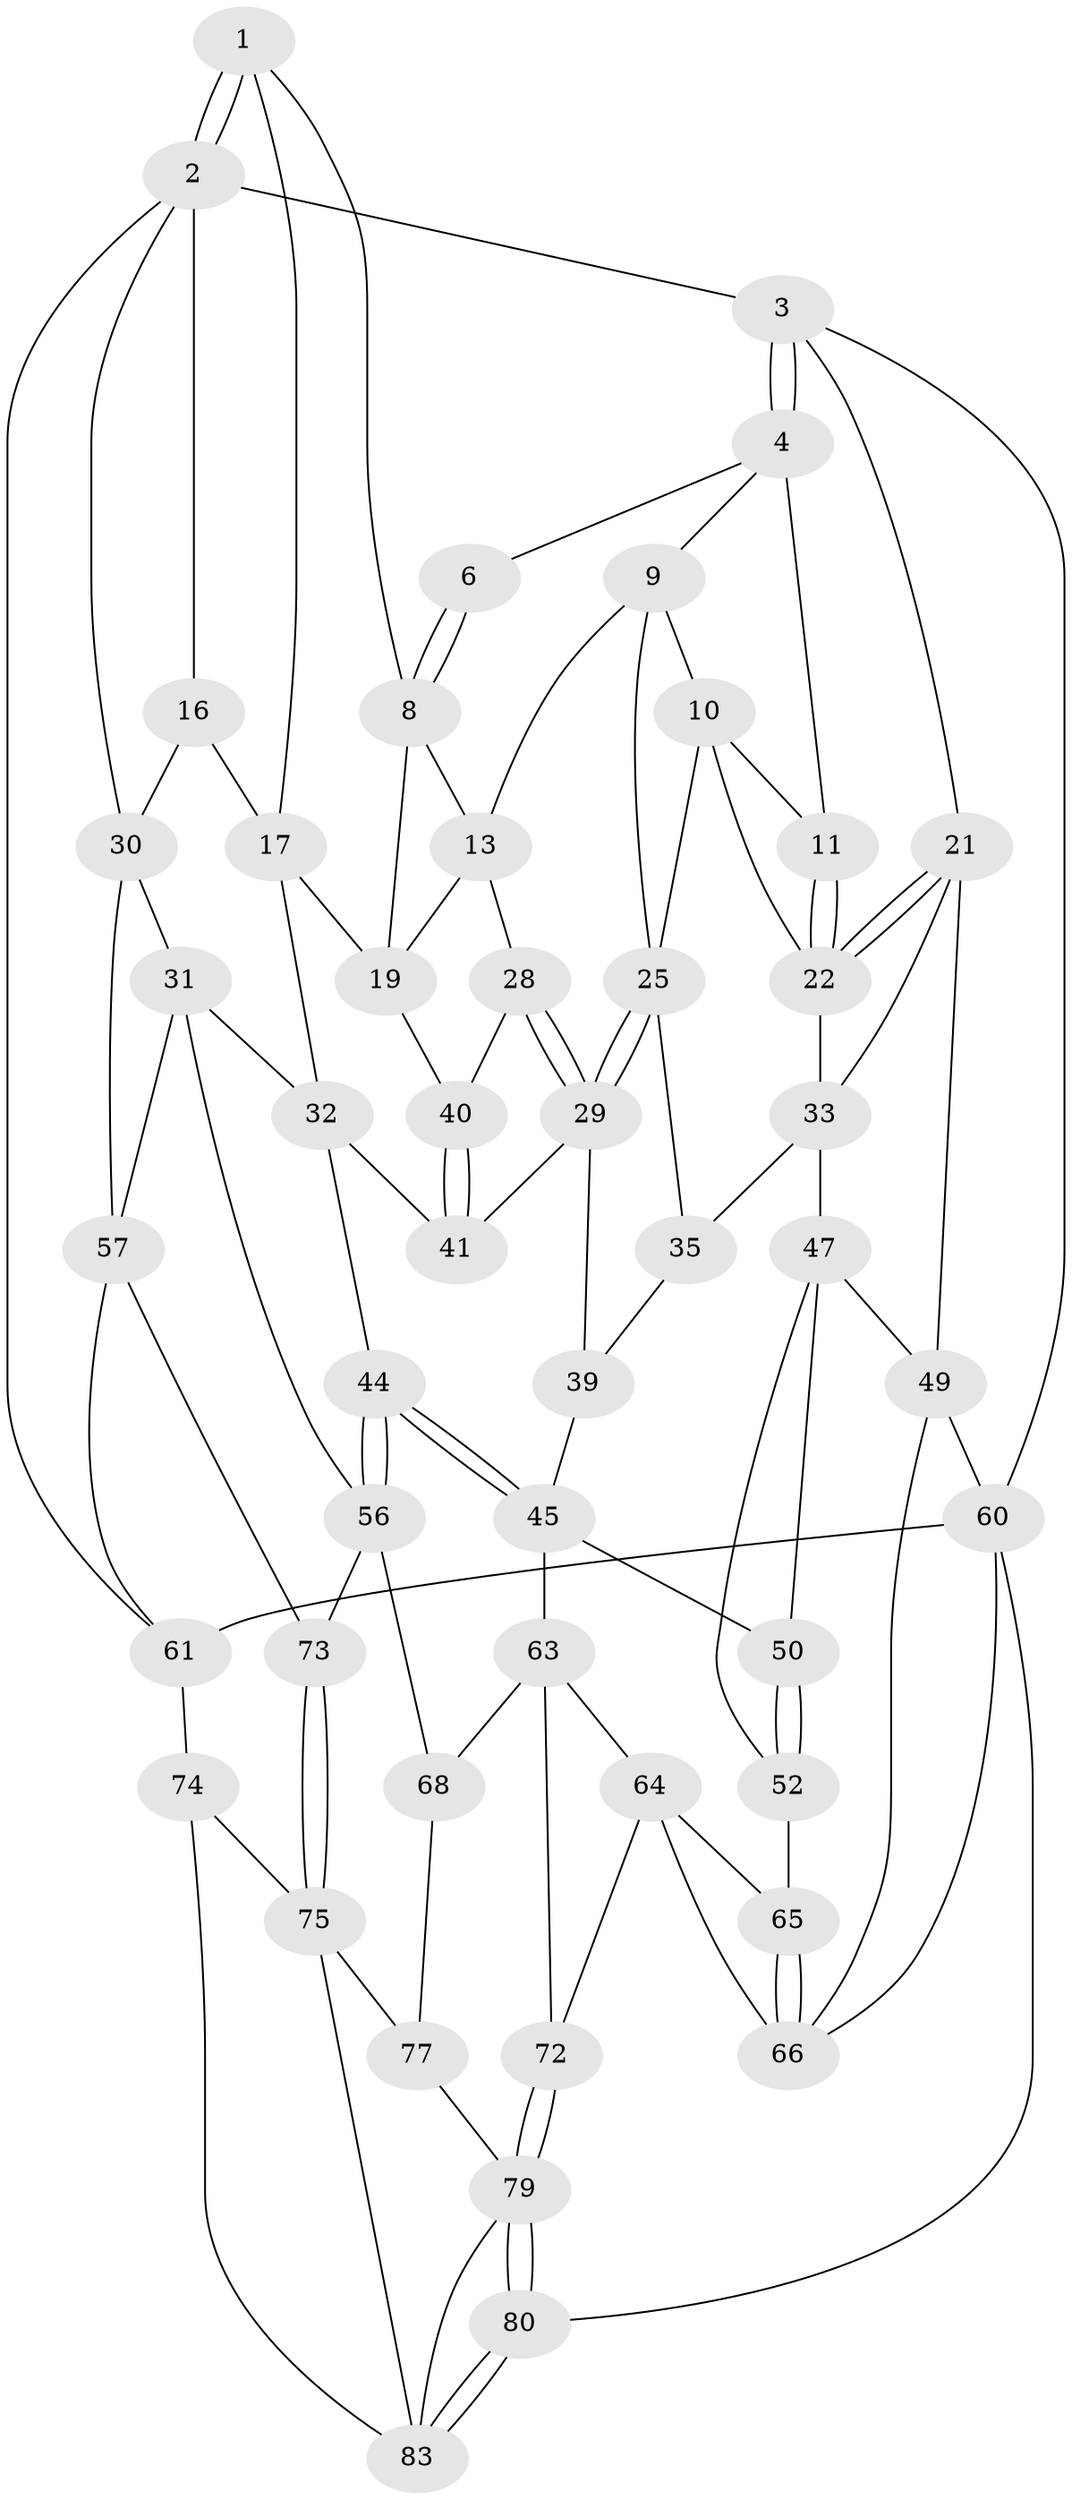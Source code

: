 // Generated by graph-tools (version 1.1) at 2025/24/03/03/25 07:24:37]
// undirected, 49 vertices, 105 edges
graph export_dot {
graph [start="1"]
  node [color=gray90,style=filled];
  1 [pos="+0.7688515333792727+0",super="+7"];
  2 [pos="+1+0",super="+15"];
  3 [pos="+0+0"];
  4 [pos="+0.24456989146041944+0",super="+5"];
  6 [pos="+0.5696003953661897+0"];
  8 [pos="+0.600470276175109+0.04794171099752691",super="+12"];
  9 [pos="+0.334759067964116+0.10269460556835738",super="+14"];
  10 [pos="+0.307030236138078+0.12293976331090455",super="+23"];
  11 [pos="+0.1543792277446506+0.1294898067702213"];
  13 [pos="+0.48597309697294416+0.15166424986471944",super="+27"];
  16 [pos="+0.886622119046896+0.12861087428232143"];
  17 [pos="+0.8494363021866986+0.14799838177510982",super="+18"];
  19 [pos="+0.6998314358497977+0.28803941174564257",super="+20"];
  21 [pos="+0+0.04857329687371428",super="+34"];
  22 [pos="+0.09885338341813595+0.17467942496193864",super="+24"];
  25 [pos="+0.37868630124987546+0.27579869551960373",super="+26"];
  28 [pos="+0.4569431632879182+0.29273865816035965"];
  29 [pos="+0.41044469526228833+0.32386841487621865",super="+38"];
  30 [pos="+0.9839639948787879+0.37995442885168507",super="+54"];
  31 [pos="+0.7996963843594702+0.400603498249236",super="+55"];
  32 [pos="+0.7372982390155435+0.35097734945738923",super="+42"];
  33 [pos="+0.10619012597601722+0.36139825244428603",super="+37"];
  35 [pos="+0.2274403056493761+0.2917706203911825",super="+36"];
  39 [pos="+0.3560426819453267+0.38644584342764793",super="+43"];
  40 [pos="+0.5599842408476403+0.3398786390309905"];
  41 [pos="+0.4533338145277331+0.4316882590517671"];
  44 [pos="+0.512323931267817+0.561321232334813"];
  45 [pos="+0.3308994030272331+0.5722828690476388",super="+46"];
  47 [pos="+0.14784065285260678+0.4126075305880676",super="+48"];
  49 [pos="+0+0.5676608016998903",super="+59"];
  50 [pos="+0.24798186699896355+0.5459589398141461",super="+51"];
  52 [pos="+0.1857588101453393+0.5811624087646812",super="+53"];
  56 [pos="+0.5210758691911146+0.5830129065218088",super="+67"];
  57 [pos="+1+0.5262439528873762",super="+58"];
  60 [pos="+0+1",super="+78"];
  61 [pos="+1+1",super="+62"];
  63 [pos="+0.30478414453901975+0.6438139156160618",super="+69"];
  64 [pos="+0.25161814335599914+0.6892015341898116",super="+70"];
  65 [pos="+0.16108913134423047+0.6448650184518181"];
  66 [pos="+0.09008817283563676+0.7036066447949555",super="+71"];
  68 [pos="+0.5076972985961337+0.7412919485987525"];
  72 [pos="+0.42831921196022577+0.8221914895602513"];
  73 [pos="+0.8246152545053748+0.718070343720291"];
  74 [pos="+0.9075805347827132+0.7864932748555469",super="+82"];
  75 [pos="+0.8358364988374652+0.7518083778980735",super="+76"];
  77 [pos="+0.6388594260061347+0.8380456892006983"];
  79 [pos="+0.40876469559608+0.8959601268236318",super="+81"];
  80 [pos="+0.2812798542389095+1"];
  83 [pos="+0.7633620628024315+1",super="+84"];
  1 -- 2;
  1 -- 2;
  1 -- 8;
  1 -- 17;
  2 -- 3;
  2 -- 61;
  2 -- 16;
  2 -- 30;
  3 -- 4;
  3 -- 4;
  3 -- 21;
  3 -- 60;
  4 -- 11;
  4 -- 9;
  4 -- 6;
  6 -- 8;
  6 -- 8;
  8 -- 13;
  8 -- 19;
  9 -- 10;
  9 -- 13;
  9 -- 25;
  10 -- 11;
  10 -- 25;
  10 -- 22;
  11 -- 22;
  11 -- 22;
  13 -- 19;
  13 -- 28;
  16 -- 17;
  16 -- 30;
  17 -- 32;
  17 -- 19;
  19 -- 40;
  21 -- 22;
  21 -- 22;
  21 -- 33;
  21 -- 49;
  22 -- 33;
  25 -- 29;
  25 -- 29;
  25 -- 35;
  28 -- 29;
  28 -- 29;
  28 -- 40;
  29 -- 41;
  29 -- 39;
  30 -- 31;
  30 -- 57;
  31 -- 32;
  31 -- 56;
  31 -- 57;
  32 -- 41;
  32 -- 44;
  33 -- 47;
  33 -- 35;
  35 -- 39 [weight=2];
  39 -- 45;
  40 -- 41;
  40 -- 41;
  44 -- 45;
  44 -- 45;
  44 -- 56;
  44 -- 56;
  45 -- 63;
  45 -- 50;
  47 -- 49;
  47 -- 52;
  47 -- 50;
  49 -- 66;
  49 -- 60;
  50 -- 52 [weight=2];
  50 -- 52;
  52 -- 65;
  56 -- 73;
  56 -- 68;
  57 -- 61;
  57 -- 73;
  60 -- 61;
  60 -- 80;
  60 -- 66;
  61 -- 74 [weight=2];
  63 -- 64;
  63 -- 72;
  63 -- 68;
  64 -- 65;
  64 -- 72;
  64 -- 66;
  65 -- 66;
  65 -- 66;
  68 -- 77;
  72 -- 79;
  72 -- 79;
  73 -- 75;
  73 -- 75;
  74 -- 75;
  74 -- 83;
  75 -- 77;
  75 -- 83;
  77 -- 79;
  79 -- 80;
  79 -- 80;
  79 -- 83;
  80 -- 83;
  80 -- 83;
}

